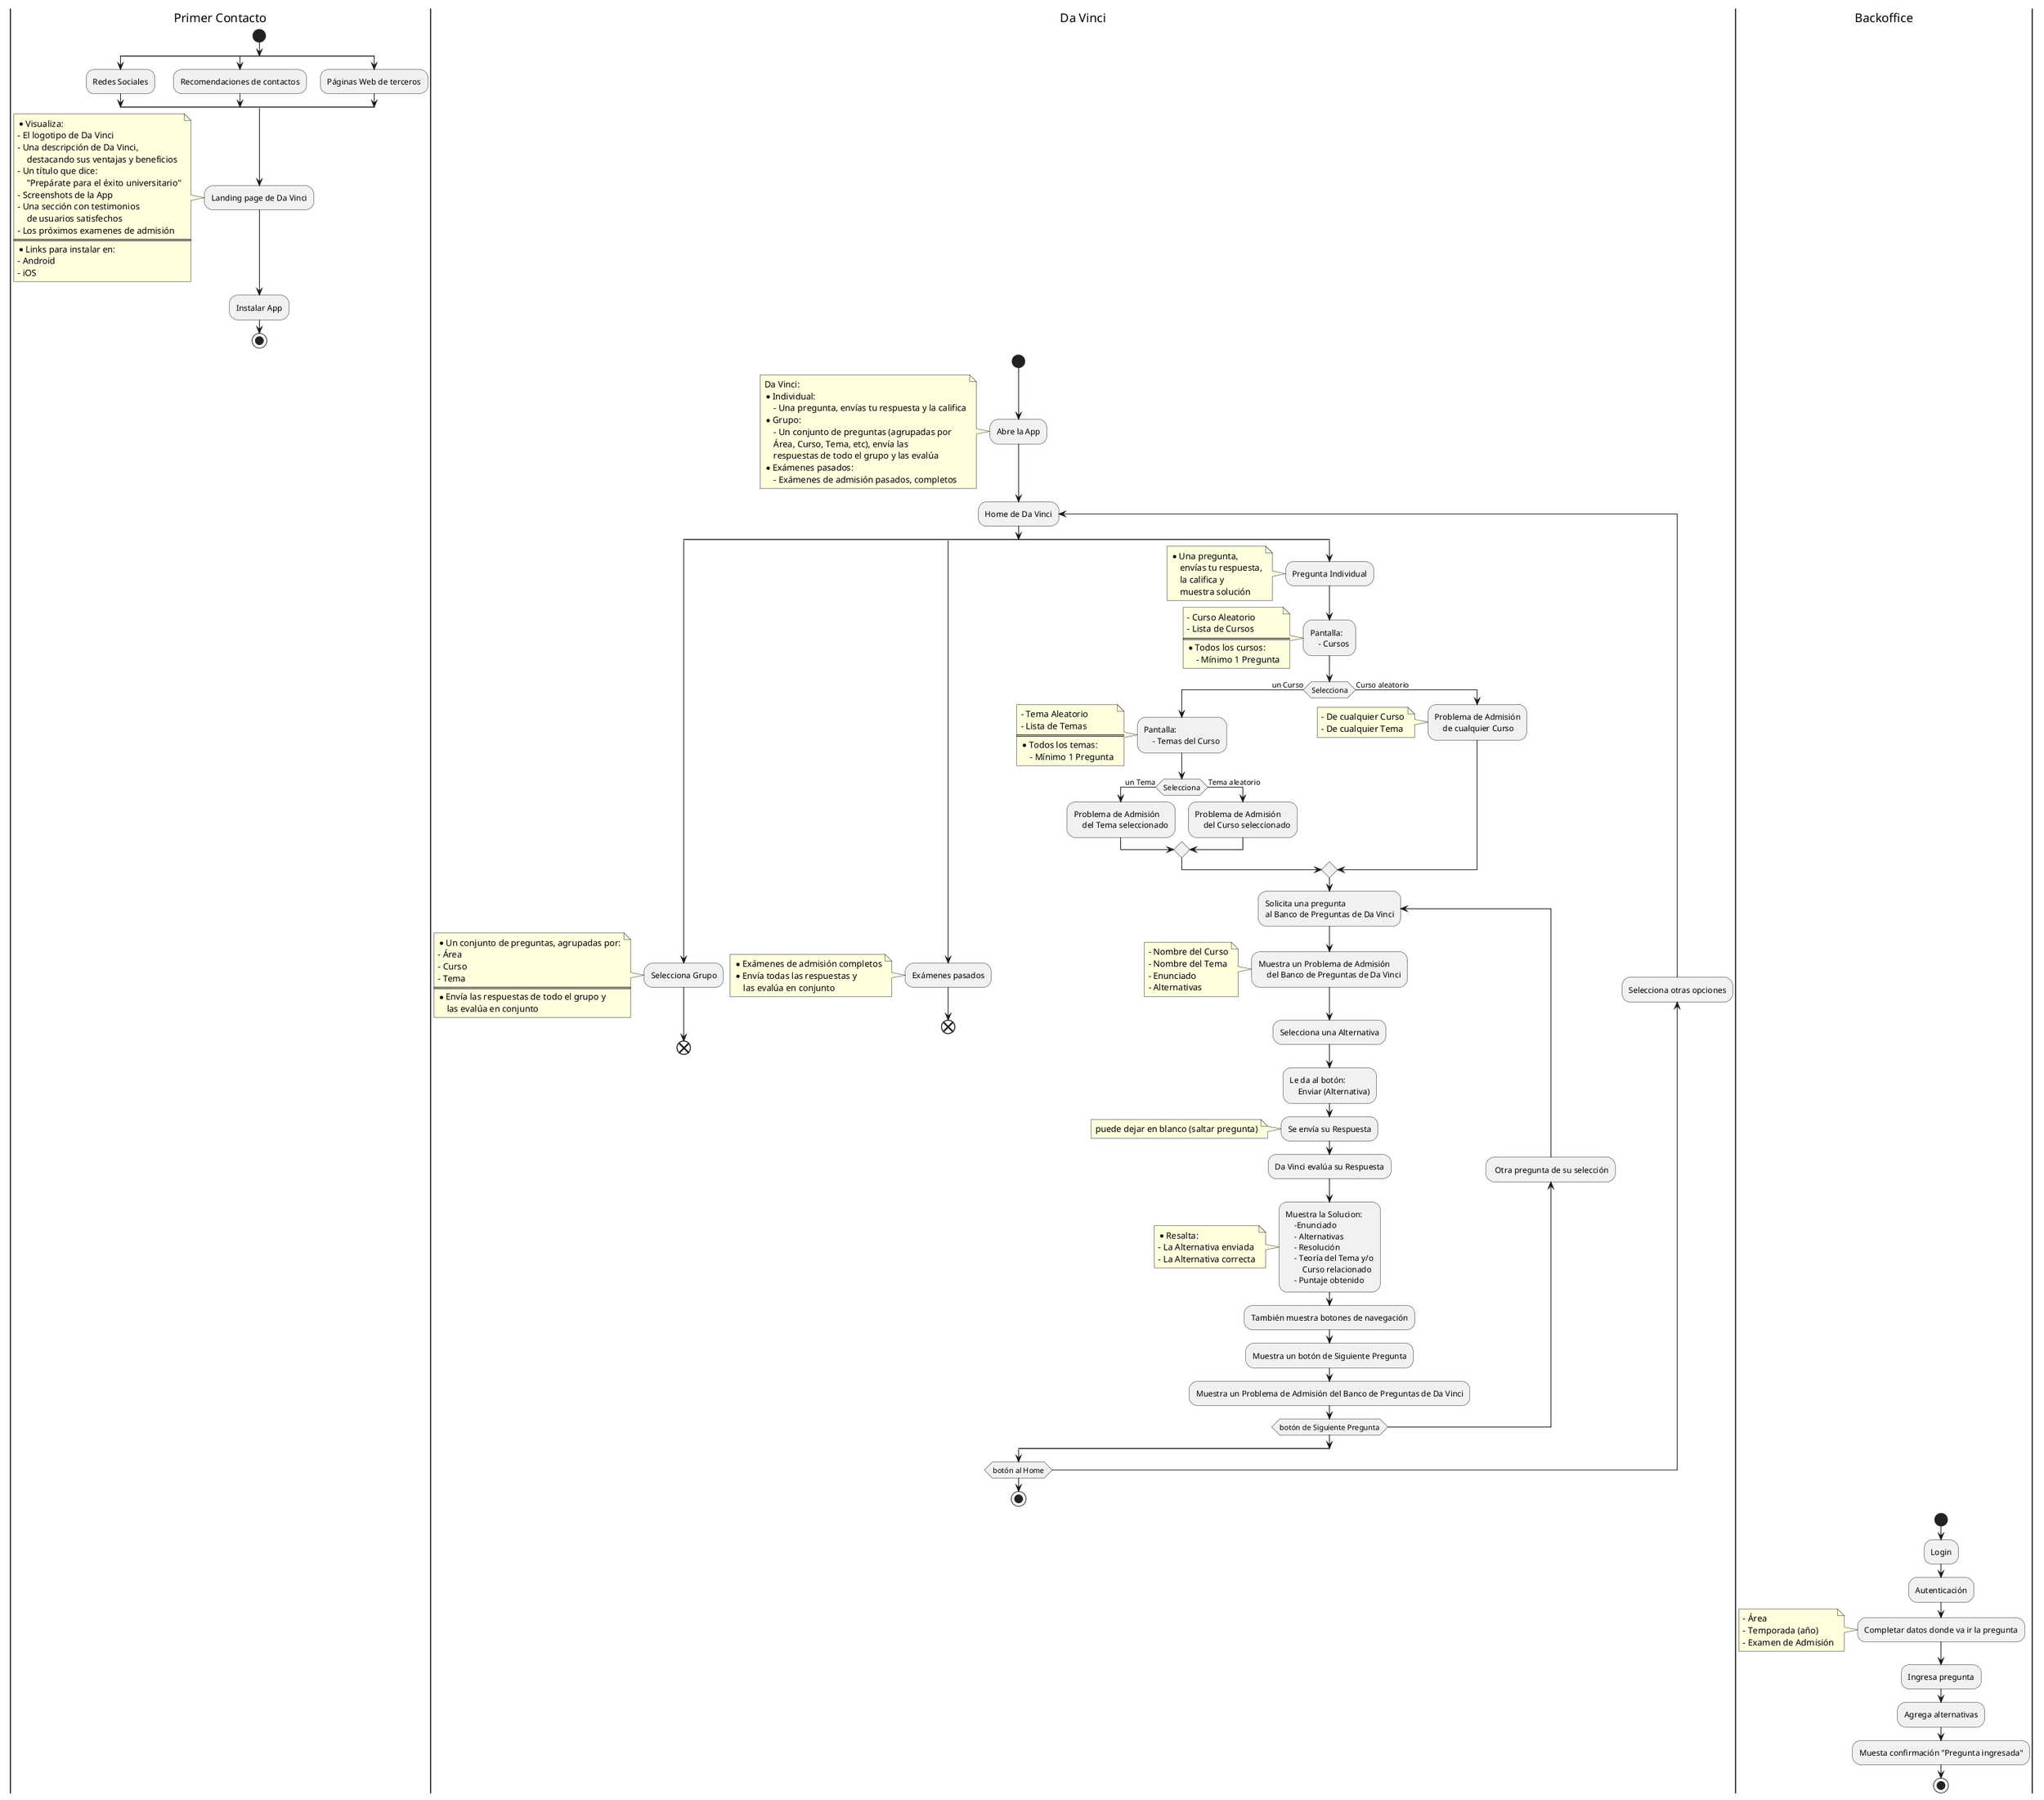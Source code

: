 @startuml Da Vinci
|Primer Contacto|
start


split
    :Redes Sociales;
split again
    :Recomendaciones de contactos;
split again
    :Páginas Web de terceros;
end split



:Landing page de Da Vinci;
note 
    * Visualiza:
    - El logotipo de Da Vinci
    - Una descripción de Da Vinci,
        destacando sus ventajas y beneficios
    - Un título que dice:
        "Prepárate para el éxito universitario"
    - Screenshots de la App
    - Una sección con testimonios
        de usuarios satisfechos
    - Los próximos examenes de admisión
    ====
    * Links para instalar en:
    - Android
    - iOS
end note



:Instalar App;
stop


|Da Vinci|
start
:Abre la App;
note
    Da Vinci:
    * Individual:
        - Una pregunta, envías tu respuesta y la califica
    * Grupo:
        - Un conjunto de preguntas (agrupadas por
        Área, Curso, Tema, etc), envía las
        respuestas de todo el grupo y las evalúa
    * Exámenes pasados:
        - Exámenes de admisión pasados, completos
end note
repeat :Home de Da Vinci;
    split 
        :Selecciona Grupo;
        note
            * Un conjunto de preguntas, agrupadas por:
            - Área
            - Curso
            - Tema
            ====
            * Envía las respuestas de todo el grupo y
                las evalúa en conjunto
        end note
    end


    split again
        :Exámenes pasados;
        note
            * Exámenes de admisión completos
            * Envía todas las respuestas y
                las evalúa en conjunto
        end note
    end


    split again
        :Pregunta Individual;
        note
            * Una pregunta,
                envías tu respuesta,
                la califica y
                muestra solución
        end note
        :Pantalla:
            - Cursos;
        note
            - Curso Aleatorio
            - Lista de Cursos
            ====
            * Todos los cursos:
                - Mínimo 1 Pregunta
        end note
        if (Selecciona)then (un Curso)
            :Pantalla:
                - Temas del Curso;
            note 
                - Tema Aleatorio
                - Lista de Temas
                ====
                * Todos los temas:
                    - Mínimo 1 Pregunta
            end note
            if (Selecciona) then (un Tema)
                :Problema de Admisión
                    del Tema seleccionado;
            else (Tema aleatorio)
                :Problema de Admisión
                    del Curso seleccionado;
            endif
        else (Curso aleatorio)
            :Problema de Admisión
                de cualquier Curso;
            note
                - De cualquier Curso
                - De cualquier Tema
            end note
        endif
        repeat :Solicita una pregunta \nal Banco de Preguntas de Da Vinci;
            :Muestra un Problema de Admisión
                del Banco de Preguntas de Da Vinci;
            note 
                - Nombre del Curso
                - Nombre del Tema
                - Enunciado
                - Alternativas
            end note
            :Selecciona una Alternativa;
            :Le da al botón:
                Enviar (Alternativa);
            :Se envía su Respuesta;
            note
                puede dejar en blanco (saltar pregunta)
            end note
            :Da Vinci evalúa su Respuesta;
            :Muestra la Solucion:
                -Enunciado
                - Alternativas
                - Resolución
                - Teoría del Tema y/o
                    Curso relacionado
                - Puntaje obtenido;
            note
                * Resalta:
                - La Alternativa enviada
                - La Alternativa correcta
            end note
            :También muestra botones de navegación;
            :Muestra un botón de Siguiente Pregunta;
            :Muestra un Problema de Admisión del Banco de Preguntas de Da Vinci;
        backward: Otra pregunta de su selección;
        repeat while (botón de Siguiente Pregunta)
    end split
backward :Selecciona otras opciones;
repeat while (botón al Home)
stop














|Backoffice|
start
:Login;
:Autenticación;
:Completar datos donde va ir la pregunta;
note
    - Área
    - Temporada (año)
    - Examen de Admisión
end note
:Ingresa pregunta;
:Agrega alternativas;
:Muesta confirmación "Pregunta ingresada";
stop

@enduml